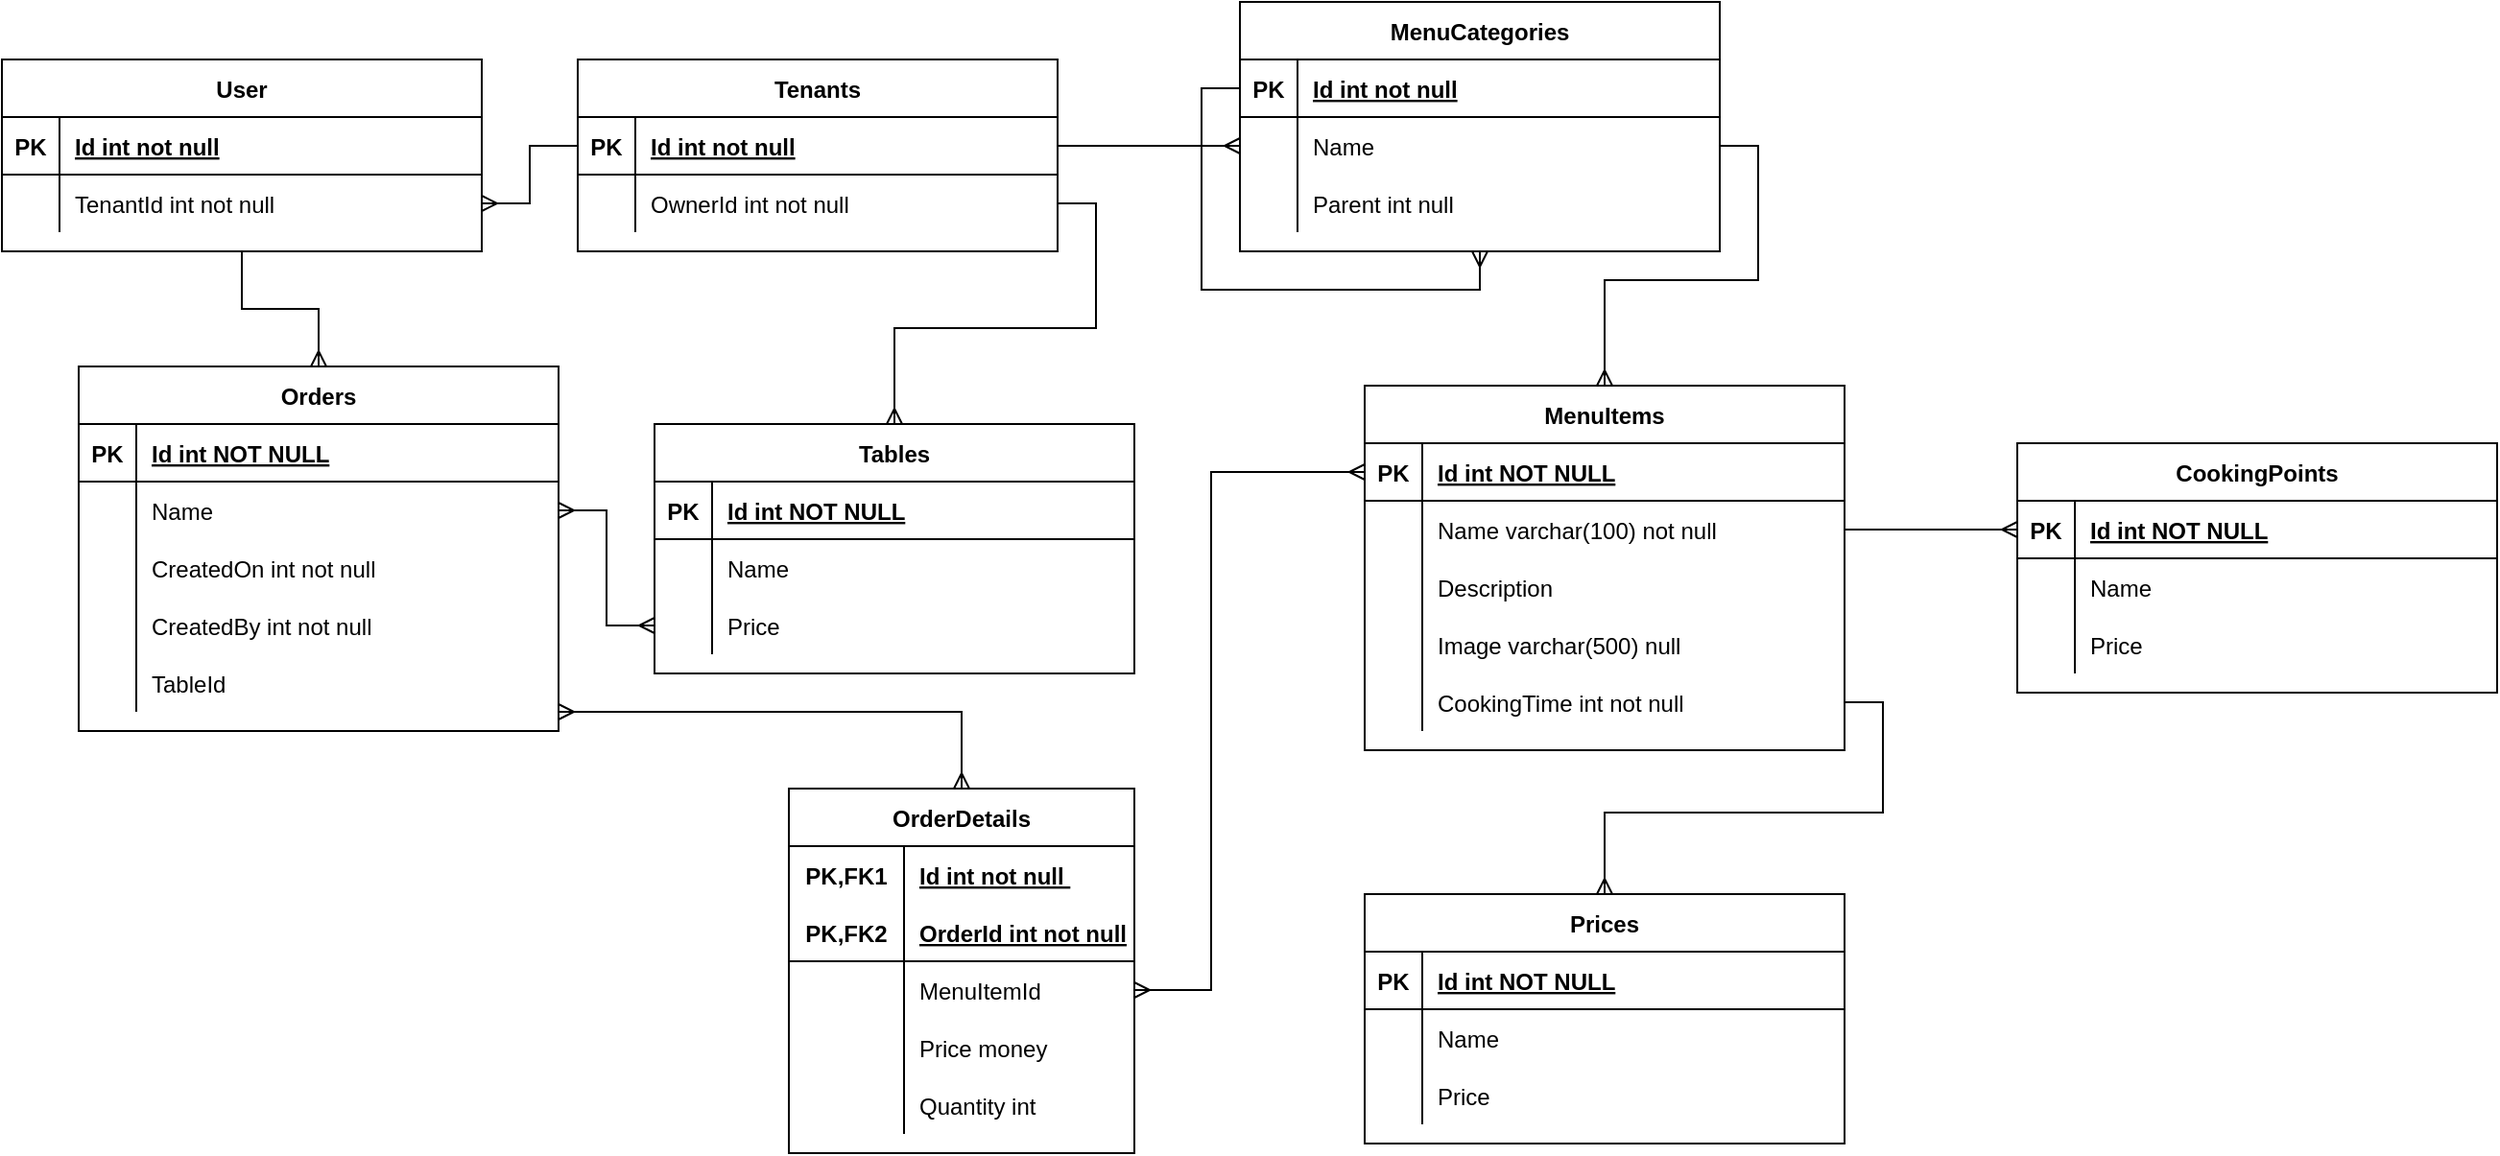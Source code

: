 <mxfile version="14.9.0" type="device"><diagram id="R2lEEEUBdFMjLlhIrx00" name="Page-1"><mxGraphModel dx="2245" dy="816" grid="1" gridSize="10" guides="1" tooltips="1" connect="1" arrows="1" fold="1" page="1" pageScale="1" pageWidth="850" pageHeight="1100" math="0" shadow="0" extFonts="Permanent Marker^https://fonts.googleapis.com/css?family=Permanent+Marker"><root><mxCell id="0"/><mxCell id="1" parent="0"/><mxCell id="C-vyLk0tnHw3VtMMgP7b-23" value="MenuItems" style="shape=table;startSize=30;container=1;collapsible=1;childLayout=tableLayout;fixedRows=1;rowLines=0;fontStyle=1;align=center;resizeLast=1;" parent="1" vertex="1"><mxGeometry x="490" y="220" width="250" height="190" as="geometry"/></mxCell><mxCell id="C-vyLk0tnHw3VtMMgP7b-24" value="" style="shape=partialRectangle;collapsible=0;dropTarget=0;pointerEvents=0;fillColor=none;points=[[0,0.5],[1,0.5]];portConstraint=eastwest;top=0;left=0;right=0;bottom=1;" parent="C-vyLk0tnHw3VtMMgP7b-23" vertex="1"><mxGeometry y="30" width="250" height="30" as="geometry"/></mxCell><mxCell id="C-vyLk0tnHw3VtMMgP7b-25" value="PK" style="shape=partialRectangle;overflow=hidden;connectable=0;fillColor=none;top=0;left=0;bottom=0;right=0;fontStyle=1;" parent="C-vyLk0tnHw3VtMMgP7b-24" vertex="1"><mxGeometry width="30" height="30" as="geometry"/></mxCell><mxCell id="C-vyLk0tnHw3VtMMgP7b-26" value="Id int NOT NULL " style="shape=partialRectangle;overflow=hidden;connectable=0;fillColor=none;top=0;left=0;bottom=0;right=0;align=left;spacingLeft=6;fontStyle=5;" parent="C-vyLk0tnHw3VtMMgP7b-24" vertex="1"><mxGeometry x="30" width="220" height="30" as="geometry"/></mxCell><mxCell id="C-vyLk0tnHw3VtMMgP7b-27" value="" style="shape=partialRectangle;collapsible=0;dropTarget=0;pointerEvents=0;fillColor=none;points=[[0,0.5],[1,0.5]];portConstraint=eastwest;top=0;left=0;right=0;bottom=0;" parent="C-vyLk0tnHw3VtMMgP7b-23" vertex="1"><mxGeometry y="60" width="250" height="30" as="geometry"/></mxCell><mxCell id="C-vyLk0tnHw3VtMMgP7b-28" value="" style="shape=partialRectangle;overflow=hidden;connectable=0;fillColor=none;top=0;left=0;bottom=0;right=0;" parent="C-vyLk0tnHw3VtMMgP7b-27" vertex="1"><mxGeometry width="30" height="30" as="geometry"/></mxCell><mxCell id="C-vyLk0tnHw3VtMMgP7b-29" value="Name varchar(100) not null" style="shape=partialRectangle;overflow=hidden;connectable=0;fillColor=none;top=0;left=0;bottom=0;right=0;align=left;spacingLeft=6;" parent="C-vyLk0tnHw3VtMMgP7b-27" vertex="1"><mxGeometry x="30" width="220" height="30" as="geometry"/></mxCell><mxCell id="rVOrzCmFOIdXaiSCGh7B-85" style="shape=partialRectangle;collapsible=0;dropTarget=0;pointerEvents=0;fillColor=none;points=[[0,0.5],[1,0.5]];portConstraint=eastwest;top=0;left=0;right=0;bottom=0;" parent="C-vyLk0tnHw3VtMMgP7b-23" vertex="1"><mxGeometry y="90" width="250" height="30" as="geometry"/></mxCell><mxCell id="rVOrzCmFOIdXaiSCGh7B-86" style="shape=partialRectangle;overflow=hidden;connectable=0;fillColor=none;top=0;left=0;bottom=0;right=0;" parent="rVOrzCmFOIdXaiSCGh7B-85" vertex="1"><mxGeometry width="30" height="30" as="geometry"/></mxCell><mxCell id="rVOrzCmFOIdXaiSCGh7B-87" value="Description" style="shape=partialRectangle;overflow=hidden;connectable=0;fillColor=none;top=0;left=0;bottom=0;right=0;align=left;spacingLeft=6;" parent="rVOrzCmFOIdXaiSCGh7B-85" vertex="1"><mxGeometry x="30" width="220" height="30" as="geometry"/></mxCell><mxCell id="rVOrzCmFOIdXaiSCGh7B-82" style="shape=partialRectangle;collapsible=0;dropTarget=0;pointerEvents=0;fillColor=none;points=[[0,0.5],[1,0.5]];portConstraint=eastwest;top=0;left=0;right=0;bottom=0;" parent="C-vyLk0tnHw3VtMMgP7b-23" vertex="1"><mxGeometry y="120" width="250" height="30" as="geometry"/></mxCell><mxCell id="rVOrzCmFOIdXaiSCGh7B-83" style="shape=partialRectangle;overflow=hidden;connectable=0;fillColor=none;top=0;left=0;bottom=0;right=0;" parent="rVOrzCmFOIdXaiSCGh7B-82" vertex="1"><mxGeometry width="30" height="30" as="geometry"/></mxCell><mxCell id="rVOrzCmFOIdXaiSCGh7B-84" value="Image varchar(500) null" style="shape=partialRectangle;overflow=hidden;connectable=0;fillColor=none;top=0;left=0;bottom=0;right=0;align=left;spacingLeft=6;" parent="rVOrzCmFOIdXaiSCGh7B-82" vertex="1"><mxGeometry x="30" width="220" height="30" as="geometry"/></mxCell><mxCell id="rVOrzCmFOIdXaiSCGh7B-69" style="shape=partialRectangle;collapsible=0;dropTarget=0;pointerEvents=0;fillColor=none;points=[[0,0.5],[1,0.5]];portConstraint=eastwest;top=0;left=0;right=0;bottom=0;" parent="C-vyLk0tnHw3VtMMgP7b-23" vertex="1"><mxGeometry y="150" width="250" height="30" as="geometry"/></mxCell><mxCell id="rVOrzCmFOIdXaiSCGh7B-70" style="shape=partialRectangle;overflow=hidden;connectable=0;fillColor=none;top=0;left=0;bottom=0;right=0;" parent="rVOrzCmFOIdXaiSCGh7B-69" vertex="1"><mxGeometry width="30" height="30" as="geometry"/></mxCell><mxCell id="rVOrzCmFOIdXaiSCGh7B-71" value="CookingTime int not null" style="shape=partialRectangle;overflow=hidden;connectable=0;fillColor=none;top=0;left=0;bottom=0;right=0;align=left;spacingLeft=6;" parent="rVOrzCmFOIdXaiSCGh7B-69" vertex="1"><mxGeometry x="30" width="220" height="30" as="geometry"/></mxCell><mxCell id="rVOrzCmFOIdXaiSCGh7B-1" value="MenuCategories" style="shape=table;startSize=30;container=1;collapsible=1;childLayout=tableLayout;fixedRows=1;rowLines=0;fontStyle=1;align=center;resizeLast=1;" parent="1" vertex="1"><mxGeometry x="425" y="20" width="250" height="130" as="geometry"/></mxCell><mxCell id="rVOrzCmFOIdXaiSCGh7B-42" style="edgeStyle=orthogonalEdgeStyle;rounded=0;orthogonalLoop=1;jettySize=auto;html=1;exitX=0;exitY=0.5;exitDx=0;exitDy=0;entryX=0.5;entryY=1;entryDx=0;entryDy=0;endArrow=ERmany;endFill=0;" parent="rVOrzCmFOIdXaiSCGh7B-1" source="rVOrzCmFOIdXaiSCGh7B-2" target="rVOrzCmFOIdXaiSCGh7B-1" edge="1"><mxGeometry relative="1" as="geometry"/></mxCell><mxCell id="rVOrzCmFOIdXaiSCGh7B-2" value="" style="shape=partialRectangle;collapsible=0;dropTarget=0;pointerEvents=0;fillColor=none;points=[[0,0.5],[1,0.5]];portConstraint=eastwest;top=0;left=0;right=0;bottom=1;" parent="rVOrzCmFOIdXaiSCGh7B-1" vertex="1"><mxGeometry y="30" width="250" height="30" as="geometry"/></mxCell><mxCell id="rVOrzCmFOIdXaiSCGh7B-3" value="PK" style="shape=partialRectangle;overflow=hidden;connectable=0;fillColor=none;top=0;left=0;bottom=0;right=0;fontStyle=1;" parent="rVOrzCmFOIdXaiSCGh7B-2" vertex="1"><mxGeometry width="30" height="30" as="geometry"/></mxCell><mxCell id="rVOrzCmFOIdXaiSCGh7B-4" value="Id int not null" style="shape=partialRectangle;overflow=hidden;connectable=0;fillColor=none;top=0;left=0;bottom=0;right=0;align=left;spacingLeft=6;fontStyle=5;" parent="rVOrzCmFOIdXaiSCGh7B-2" vertex="1"><mxGeometry x="30" width="220" height="30" as="geometry"/></mxCell><mxCell id="rVOrzCmFOIdXaiSCGh7B-5" value="" style="shape=partialRectangle;collapsible=0;dropTarget=0;pointerEvents=0;fillColor=none;points=[[0,0.5],[1,0.5]];portConstraint=eastwest;top=0;left=0;right=0;bottom=0;" parent="rVOrzCmFOIdXaiSCGh7B-1" vertex="1"><mxGeometry y="60" width="250" height="30" as="geometry"/></mxCell><mxCell id="rVOrzCmFOIdXaiSCGh7B-6" value="" style="shape=partialRectangle;overflow=hidden;connectable=0;fillColor=none;top=0;left=0;bottom=0;right=0;" parent="rVOrzCmFOIdXaiSCGh7B-5" vertex="1"><mxGeometry width="30" height="30" as="geometry"/></mxCell><mxCell id="rVOrzCmFOIdXaiSCGh7B-7" value="Name" style="shape=partialRectangle;overflow=hidden;connectable=0;fillColor=none;top=0;left=0;bottom=0;right=0;align=left;spacingLeft=6;" parent="rVOrzCmFOIdXaiSCGh7B-5" vertex="1"><mxGeometry x="30" width="220" height="30" as="geometry"/></mxCell><mxCell id="rVOrzCmFOIdXaiSCGh7B-88" style="shape=partialRectangle;collapsible=0;dropTarget=0;pointerEvents=0;fillColor=none;points=[[0,0.5],[1,0.5]];portConstraint=eastwest;top=0;left=0;right=0;bottom=0;" parent="rVOrzCmFOIdXaiSCGh7B-1" vertex="1"><mxGeometry y="90" width="250" height="30" as="geometry"/></mxCell><mxCell id="rVOrzCmFOIdXaiSCGh7B-89" style="shape=partialRectangle;overflow=hidden;connectable=0;fillColor=none;top=0;left=0;bottom=0;right=0;" parent="rVOrzCmFOIdXaiSCGh7B-88" vertex="1"><mxGeometry width="30" height="30" as="geometry"/></mxCell><mxCell id="rVOrzCmFOIdXaiSCGh7B-90" value="Parent int null" style="shape=partialRectangle;overflow=hidden;connectable=0;fillColor=none;top=0;left=0;bottom=0;right=0;align=left;spacingLeft=6;" parent="rVOrzCmFOIdXaiSCGh7B-88" vertex="1"><mxGeometry x="30" width="220" height="30" as="geometry"/></mxCell><mxCell id="rVOrzCmFOIdXaiSCGh7B-26" value="Tenants" style="shape=table;startSize=30;container=1;collapsible=1;childLayout=tableLayout;fixedRows=1;rowLines=0;fontStyle=1;align=center;resizeLast=1;" parent="1" vertex="1"><mxGeometry x="80" y="50" width="250" height="100" as="geometry"/></mxCell><mxCell id="rVOrzCmFOIdXaiSCGh7B-27" value="" style="shape=partialRectangle;collapsible=0;dropTarget=0;pointerEvents=0;fillColor=none;points=[[0,0.5],[1,0.5]];portConstraint=eastwest;top=0;left=0;right=0;bottom=1;" parent="rVOrzCmFOIdXaiSCGh7B-26" vertex="1"><mxGeometry y="30" width="250" height="30" as="geometry"/></mxCell><mxCell id="rVOrzCmFOIdXaiSCGh7B-28" value="PK" style="shape=partialRectangle;overflow=hidden;connectable=0;fillColor=none;top=0;left=0;bottom=0;right=0;fontStyle=1;" parent="rVOrzCmFOIdXaiSCGh7B-27" vertex="1"><mxGeometry width="30" height="30" as="geometry"/></mxCell><mxCell id="rVOrzCmFOIdXaiSCGh7B-29" value="Id int not null" style="shape=partialRectangle;overflow=hidden;connectable=0;fillColor=none;top=0;left=0;bottom=0;right=0;align=left;spacingLeft=6;fontStyle=5;" parent="rVOrzCmFOIdXaiSCGh7B-27" vertex="1"><mxGeometry x="30" width="220" height="30" as="geometry"/></mxCell><mxCell id="rVOrzCmFOIdXaiSCGh7B-30" value="" style="shape=partialRectangle;collapsible=0;dropTarget=0;pointerEvents=0;fillColor=none;points=[[0,0.5],[1,0.5]];portConstraint=eastwest;top=0;left=0;right=0;bottom=0;" parent="rVOrzCmFOIdXaiSCGh7B-26" vertex="1"><mxGeometry y="60" width="250" height="30" as="geometry"/></mxCell><mxCell id="rVOrzCmFOIdXaiSCGh7B-31" value="" style="shape=partialRectangle;overflow=hidden;connectable=0;fillColor=none;top=0;left=0;bottom=0;right=0;" parent="rVOrzCmFOIdXaiSCGh7B-30" vertex="1"><mxGeometry width="30" height="30" as="geometry"/></mxCell><mxCell id="rVOrzCmFOIdXaiSCGh7B-32" value="OwnerId int not null" style="shape=partialRectangle;overflow=hidden;connectable=0;fillColor=none;top=0;left=0;bottom=0;right=0;align=left;spacingLeft=6;" parent="rVOrzCmFOIdXaiSCGh7B-30" vertex="1"><mxGeometry x="30" width="220" height="30" as="geometry"/></mxCell><mxCell id="rVOrzCmFOIdXaiSCGh7B-41" style="edgeStyle=orthogonalEdgeStyle;rounded=0;orthogonalLoop=1;jettySize=auto;html=1;exitX=1;exitY=0.5;exitDx=0;exitDy=0;entryX=0.5;entryY=0;entryDx=0;entryDy=0;endArrow=ERmany;endFill=0;" parent="1" source="rVOrzCmFOIdXaiSCGh7B-5" target="C-vyLk0tnHw3VtMMgP7b-23" edge="1"><mxGeometry relative="1" as="geometry"/></mxCell><mxCell id="rVOrzCmFOIdXaiSCGh7B-45" style="edgeStyle=orthogonalEdgeStyle;rounded=0;orthogonalLoop=1;jettySize=auto;html=1;exitX=1;exitY=0.5;exitDx=0;exitDy=0;entryX=0;entryY=0.5;entryDx=0;entryDy=0;endArrow=ERmany;endFill=0;" parent="1" source="rVOrzCmFOIdXaiSCGh7B-27" target="rVOrzCmFOIdXaiSCGh7B-5" edge="1"><mxGeometry relative="1" as="geometry"/></mxCell><mxCell id="rVOrzCmFOIdXaiSCGh7B-53" value="" style="edgeStyle=orthogonalEdgeStyle;rounded=0;orthogonalLoop=1;jettySize=auto;html=1;endArrow=none;endFill=0;startArrow=ERmany;startFill=0;entryX=1;entryY=0.5;entryDx=0;entryDy=0;" parent="1" source="rVOrzCmFOIdXaiSCGh7B-46" target="rVOrzCmFOIdXaiSCGh7B-69" edge="1"><mxGeometry relative="1" as="geometry"/></mxCell><mxCell id="rVOrzCmFOIdXaiSCGh7B-46" value="Prices" style="shape=table;startSize=30;container=1;collapsible=1;childLayout=tableLayout;fixedRows=1;rowLines=0;fontStyle=1;align=center;resizeLast=1;" parent="1" vertex="1"><mxGeometry x="490" y="485" width="250" height="130" as="geometry"/></mxCell><mxCell id="rVOrzCmFOIdXaiSCGh7B-47" value="" style="shape=partialRectangle;collapsible=0;dropTarget=0;pointerEvents=0;fillColor=none;points=[[0,0.5],[1,0.5]];portConstraint=eastwest;top=0;left=0;right=0;bottom=1;" parent="rVOrzCmFOIdXaiSCGh7B-46" vertex="1"><mxGeometry y="30" width="250" height="30" as="geometry"/></mxCell><mxCell id="rVOrzCmFOIdXaiSCGh7B-48" value="PK" style="shape=partialRectangle;overflow=hidden;connectable=0;fillColor=none;top=0;left=0;bottom=0;right=0;fontStyle=1;" parent="rVOrzCmFOIdXaiSCGh7B-47" vertex="1"><mxGeometry width="30" height="30" as="geometry"/></mxCell><mxCell id="rVOrzCmFOIdXaiSCGh7B-49" value="Id int NOT NULL " style="shape=partialRectangle;overflow=hidden;connectable=0;fillColor=none;top=0;left=0;bottom=0;right=0;align=left;spacingLeft=6;fontStyle=5;" parent="rVOrzCmFOIdXaiSCGh7B-47" vertex="1"><mxGeometry x="30" width="220" height="30" as="geometry"/></mxCell><mxCell id="rVOrzCmFOIdXaiSCGh7B-50" value="" style="shape=partialRectangle;collapsible=0;dropTarget=0;pointerEvents=0;fillColor=none;points=[[0,0.5],[1,0.5]];portConstraint=eastwest;top=0;left=0;right=0;bottom=0;" parent="rVOrzCmFOIdXaiSCGh7B-46" vertex="1"><mxGeometry y="60" width="250" height="30" as="geometry"/></mxCell><mxCell id="rVOrzCmFOIdXaiSCGh7B-51" value="" style="shape=partialRectangle;overflow=hidden;connectable=0;fillColor=none;top=0;left=0;bottom=0;right=0;" parent="rVOrzCmFOIdXaiSCGh7B-50" vertex="1"><mxGeometry width="30" height="30" as="geometry"/></mxCell><mxCell id="rVOrzCmFOIdXaiSCGh7B-52" value="Name" style="shape=partialRectangle;overflow=hidden;connectable=0;fillColor=none;top=0;left=0;bottom=0;right=0;align=left;spacingLeft=6;" parent="rVOrzCmFOIdXaiSCGh7B-50" vertex="1"><mxGeometry x="30" width="220" height="30" as="geometry"/></mxCell><mxCell id="rVOrzCmFOIdXaiSCGh7B-55" style="shape=partialRectangle;collapsible=0;dropTarget=0;pointerEvents=0;fillColor=none;points=[[0,0.5],[1,0.5]];portConstraint=eastwest;top=0;left=0;right=0;bottom=0;" parent="rVOrzCmFOIdXaiSCGh7B-46" vertex="1"><mxGeometry y="90" width="250" height="30" as="geometry"/></mxCell><mxCell id="rVOrzCmFOIdXaiSCGh7B-56" style="shape=partialRectangle;overflow=hidden;connectable=0;fillColor=none;top=0;left=0;bottom=0;right=0;" parent="rVOrzCmFOIdXaiSCGh7B-55" vertex="1"><mxGeometry width="30" height="30" as="geometry"/></mxCell><mxCell id="rVOrzCmFOIdXaiSCGh7B-57" value="Price" style="shape=partialRectangle;overflow=hidden;connectable=0;fillColor=none;top=0;left=0;bottom=0;right=0;align=left;spacingLeft=6;" parent="rVOrzCmFOIdXaiSCGh7B-55" vertex="1"><mxGeometry x="30" width="220" height="30" as="geometry"/></mxCell><mxCell id="rVOrzCmFOIdXaiSCGh7B-58" value="CookingPoints" style="shape=table;startSize=30;container=1;collapsible=1;childLayout=tableLayout;fixedRows=1;rowLines=0;fontStyle=1;align=center;resizeLast=1;" parent="1" vertex="1"><mxGeometry x="830" y="250" width="250" height="130" as="geometry"/></mxCell><mxCell id="rVOrzCmFOIdXaiSCGh7B-59" value="" style="shape=partialRectangle;collapsible=0;dropTarget=0;pointerEvents=0;fillColor=none;points=[[0,0.5],[1,0.5]];portConstraint=eastwest;top=0;left=0;right=0;bottom=1;" parent="rVOrzCmFOIdXaiSCGh7B-58" vertex="1"><mxGeometry y="30" width="250" height="30" as="geometry"/></mxCell><mxCell id="rVOrzCmFOIdXaiSCGh7B-60" value="PK" style="shape=partialRectangle;overflow=hidden;connectable=0;fillColor=none;top=0;left=0;bottom=0;right=0;fontStyle=1;" parent="rVOrzCmFOIdXaiSCGh7B-59" vertex="1"><mxGeometry width="30" height="30" as="geometry"/></mxCell><mxCell id="rVOrzCmFOIdXaiSCGh7B-61" value="Id int NOT NULL " style="shape=partialRectangle;overflow=hidden;connectable=0;fillColor=none;top=0;left=0;bottom=0;right=0;align=left;spacingLeft=6;fontStyle=5;" parent="rVOrzCmFOIdXaiSCGh7B-59" vertex="1"><mxGeometry x="30" width="220" height="30" as="geometry"/></mxCell><mxCell id="rVOrzCmFOIdXaiSCGh7B-62" value="" style="shape=partialRectangle;collapsible=0;dropTarget=0;pointerEvents=0;fillColor=none;points=[[0,0.5],[1,0.5]];portConstraint=eastwest;top=0;left=0;right=0;bottom=0;" parent="rVOrzCmFOIdXaiSCGh7B-58" vertex="1"><mxGeometry y="60" width="250" height="30" as="geometry"/></mxCell><mxCell id="rVOrzCmFOIdXaiSCGh7B-63" value="" style="shape=partialRectangle;overflow=hidden;connectable=0;fillColor=none;top=0;left=0;bottom=0;right=0;" parent="rVOrzCmFOIdXaiSCGh7B-62" vertex="1"><mxGeometry width="30" height="30" as="geometry"/></mxCell><mxCell id="rVOrzCmFOIdXaiSCGh7B-64" value="Name" style="shape=partialRectangle;overflow=hidden;connectable=0;fillColor=none;top=0;left=0;bottom=0;right=0;align=left;spacingLeft=6;" parent="rVOrzCmFOIdXaiSCGh7B-62" vertex="1"><mxGeometry x="30" width="220" height="30" as="geometry"/></mxCell><mxCell id="rVOrzCmFOIdXaiSCGh7B-65" style="shape=partialRectangle;collapsible=0;dropTarget=0;pointerEvents=0;fillColor=none;points=[[0,0.5],[1,0.5]];portConstraint=eastwest;top=0;left=0;right=0;bottom=0;" parent="rVOrzCmFOIdXaiSCGh7B-58" vertex="1"><mxGeometry y="90" width="250" height="30" as="geometry"/></mxCell><mxCell id="rVOrzCmFOIdXaiSCGh7B-66" style="shape=partialRectangle;overflow=hidden;connectable=0;fillColor=none;top=0;left=0;bottom=0;right=0;" parent="rVOrzCmFOIdXaiSCGh7B-65" vertex="1"><mxGeometry width="30" height="30" as="geometry"/></mxCell><mxCell id="rVOrzCmFOIdXaiSCGh7B-67" value="Price" style="shape=partialRectangle;overflow=hidden;connectable=0;fillColor=none;top=0;left=0;bottom=0;right=0;align=left;spacingLeft=6;" parent="rVOrzCmFOIdXaiSCGh7B-65" vertex="1"><mxGeometry x="30" width="220" height="30" as="geometry"/></mxCell><mxCell id="rVOrzCmFOIdXaiSCGh7B-68" style="edgeStyle=orthogonalEdgeStyle;rounded=0;orthogonalLoop=1;jettySize=auto;html=1;exitX=0;exitY=0.5;exitDx=0;exitDy=0;entryX=1;entryY=0.5;entryDx=0;entryDy=0;startArrow=ERmany;startFill=0;endArrow=none;endFill=0;" parent="1" source="rVOrzCmFOIdXaiSCGh7B-59" target="C-vyLk0tnHw3VtMMgP7b-27" edge="1"><mxGeometry relative="1" as="geometry"><Array as="points"><mxPoint x="820" y="295"/><mxPoint x="820" y="295"/></Array></mxGeometry></mxCell><mxCell id="rVOrzCmFOIdXaiSCGh7B-91" value="User" style="shape=table;startSize=30;container=1;collapsible=1;childLayout=tableLayout;fixedRows=1;rowLines=0;fontStyle=1;align=center;resizeLast=1;" parent="1" vertex="1"><mxGeometry x="-220" y="50" width="250" height="100" as="geometry"/></mxCell><mxCell id="rVOrzCmFOIdXaiSCGh7B-92" value="" style="shape=partialRectangle;collapsible=0;dropTarget=0;pointerEvents=0;fillColor=none;points=[[0,0.5],[1,0.5]];portConstraint=eastwest;top=0;left=0;right=0;bottom=1;" parent="rVOrzCmFOIdXaiSCGh7B-91" vertex="1"><mxGeometry y="30" width="250" height="30" as="geometry"/></mxCell><mxCell id="rVOrzCmFOIdXaiSCGh7B-93" value="PK" style="shape=partialRectangle;overflow=hidden;connectable=0;fillColor=none;top=0;left=0;bottom=0;right=0;fontStyle=1;" parent="rVOrzCmFOIdXaiSCGh7B-92" vertex="1"><mxGeometry width="30" height="30" as="geometry"/></mxCell><mxCell id="rVOrzCmFOIdXaiSCGh7B-94" value="Id int not null" style="shape=partialRectangle;overflow=hidden;connectable=0;fillColor=none;top=0;left=0;bottom=0;right=0;align=left;spacingLeft=6;fontStyle=5;" parent="rVOrzCmFOIdXaiSCGh7B-92" vertex="1"><mxGeometry x="30" width="220" height="30" as="geometry"/></mxCell><mxCell id="rVOrzCmFOIdXaiSCGh7B-95" value="" style="shape=partialRectangle;collapsible=0;dropTarget=0;pointerEvents=0;fillColor=none;points=[[0,0.5],[1,0.5]];portConstraint=eastwest;top=0;left=0;right=0;bottom=0;" parent="rVOrzCmFOIdXaiSCGh7B-91" vertex="1"><mxGeometry y="60" width="250" height="30" as="geometry"/></mxCell><mxCell id="rVOrzCmFOIdXaiSCGh7B-96" value="" style="shape=partialRectangle;overflow=hidden;connectable=0;fillColor=none;top=0;left=0;bottom=0;right=0;" parent="rVOrzCmFOIdXaiSCGh7B-95" vertex="1"><mxGeometry width="30" height="30" as="geometry"/></mxCell><mxCell id="rVOrzCmFOIdXaiSCGh7B-97" value="TenantId int not null" style="shape=partialRectangle;overflow=hidden;connectable=0;fillColor=none;top=0;left=0;bottom=0;right=0;align=left;spacingLeft=6;" parent="rVOrzCmFOIdXaiSCGh7B-95" vertex="1"><mxGeometry x="30" width="220" height="30" as="geometry"/></mxCell><mxCell id="rVOrzCmFOIdXaiSCGh7B-98" style="edgeStyle=orthogonalEdgeStyle;rounded=0;orthogonalLoop=1;jettySize=auto;html=1;exitX=1;exitY=0.5;exitDx=0;exitDy=0;entryX=0;entryY=0.5;entryDx=0;entryDy=0;startArrow=ERmany;startFill=0;endArrow=none;endFill=0;" parent="1" source="rVOrzCmFOIdXaiSCGh7B-95" target="rVOrzCmFOIdXaiSCGh7B-27" edge="1"><mxGeometry relative="1" as="geometry"/></mxCell><mxCell id="rVOrzCmFOIdXaiSCGh7B-109" value="" style="edgeStyle=orthogonalEdgeStyle;rounded=0;orthogonalLoop=1;jettySize=auto;html=1;startArrow=ERmany;startFill=0;endArrow=none;endFill=0;" parent="1" source="rVOrzCmFOIdXaiSCGh7B-99" target="rVOrzCmFOIdXaiSCGh7B-30" edge="1"><mxGeometry relative="1" as="geometry"/></mxCell><mxCell id="rVOrzCmFOIdXaiSCGh7B-99" value="Tables" style="shape=table;startSize=30;container=1;collapsible=1;childLayout=tableLayout;fixedRows=1;rowLines=0;fontStyle=1;align=center;resizeLast=1;" parent="1" vertex="1"><mxGeometry x="120" y="240" width="250" height="130" as="geometry"/></mxCell><mxCell id="rVOrzCmFOIdXaiSCGh7B-100" value="" style="shape=partialRectangle;collapsible=0;dropTarget=0;pointerEvents=0;fillColor=none;points=[[0,0.5],[1,0.5]];portConstraint=eastwest;top=0;left=0;right=0;bottom=1;" parent="rVOrzCmFOIdXaiSCGh7B-99" vertex="1"><mxGeometry y="30" width="250" height="30" as="geometry"/></mxCell><mxCell id="rVOrzCmFOIdXaiSCGh7B-101" value="PK" style="shape=partialRectangle;overflow=hidden;connectable=0;fillColor=none;top=0;left=0;bottom=0;right=0;fontStyle=1;" parent="rVOrzCmFOIdXaiSCGh7B-100" vertex="1"><mxGeometry width="30" height="30" as="geometry"/></mxCell><mxCell id="rVOrzCmFOIdXaiSCGh7B-102" value="Id int NOT NULL " style="shape=partialRectangle;overflow=hidden;connectable=0;fillColor=none;top=0;left=0;bottom=0;right=0;align=left;spacingLeft=6;fontStyle=5;" parent="rVOrzCmFOIdXaiSCGh7B-100" vertex="1"><mxGeometry x="30" width="220" height="30" as="geometry"/></mxCell><mxCell id="rVOrzCmFOIdXaiSCGh7B-103" value="" style="shape=partialRectangle;collapsible=0;dropTarget=0;pointerEvents=0;fillColor=none;points=[[0,0.5],[1,0.5]];portConstraint=eastwest;top=0;left=0;right=0;bottom=0;" parent="rVOrzCmFOIdXaiSCGh7B-99" vertex="1"><mxGeometry y="60" width="250" height="30" as="geometry"/></mxCell><mxCell id="rVOrzCmFOIdXaiSCGh7B-104" value="" style="shape=partialRectangle;overflow=hidden;connectable=0;fillColor=none;top=0;left=0;bottom=0;right=0;" parent="rVOrzCmFOIdXaiSCGh7B-103" vertex="1"><mxGeometry width="30" height="30" as="geometry"/></mxCell><mxCell id="rVOrzCmFOIdXaiSCGh7B-105" value="Name" style="shape=partialRectangle;overflow=hidden;connectable=0;fillColor=none;top=0;left=0;bottom=0;right=0;align=left;spacingLeft=6;" parent="rVOrzCmFOIdXaiSCGh7B-103" vertex="1"><mxGeometry x="30" width="220" height="30" as="geometry"/></mxCell><mxCell id="rVOrzCmFOIdXaiSCGh7B-106" style="shape=partialRectangle;collapsible=0;dropTarget=0;pointerEvents=0;fillColor=none;points=[[0,0.5],[1,0.5]];portConstraint=eastwest;top=0;left=0;right=0;bottom=0;" parent="rVOrzCmFOIdXaiSCGh7B-99" vertex="1"><mxGeometry y="90" width="250" height="30" as="geometry"/></mxCell><mxCell id="rVOrzCmFOIdXaiSCGh7B-107" style="shape=partialRectangle;overflow=hidden;connectable=0;fillColor=none;top=0;left=0;bottom=0;right=0;" parent="rVOrzCmFOIdXaiSCGh7B-106" vertex="1"><mxGeometry width="30" height="30" as="geometry"/></mxCell><mxCell id="rVOrzCmFOIdXaiSCGh7B-108" value="Price" style="shape=partialRectangle;overflow=hidden;connectable=0;fillColor=none;top=0;left=0;bottom=0;right=0;align=left;spacingLeft=6;" parent="rVOrzCmFOIdXaiSCGh7B-106" vertex="1"><mxGeometry x="30" width="220" height="30" as="geometry"/></mxCell><mxCell id="rVOrzCmFOIdXaiSCGh7B-136" value="" style="edgeStyle=orthogonalEdgeStyle;rounded=0;orthogonalLoop=1;jettySize=auto;html=1;startArrow=ERmany;startFill=0;endArrow=none;endFill=0;entryX=0.5;entryY=1;entryDx=0;entryDy=0;" parent="1" source="rVOrzCmFOIdXaiSCGh7B-110" target="rVOrzCmFOIdXaiSCGh7B-91" edge="1"><mxGeometry relative="1" as="geometry"><mxPoint x="-20" y="160" as="targetPoint"/></mxGeometry></mxCell><mxCell id="rVOrzCmFOIdXaiSCGh7B-110" value="Orders" style="shape=table;startSize=30;container=1;collapsible=1;childLayout=tableLayout;fixedRows=1;rowLines=0;fontStyle=1;align=center;resizeLast=1;" parent="1" vertex="1"><mxGeometry x="-180" y="210" width="250" height="190" as="geometry"/></mxCell><mxCell id="rVOrzCmFOIdXaiSCGh7B-111" value="" style="shape=partialRectangle;collapsible=0;dropTarget=0;pointerEvents=0;fillColor=none;points=[[0,0.5],[1,0.5]];portConstraint=eastwest;top=0;left=0;right=0;bottom=1;" parent="rVOrzCmFOIdXaiSCGh7B-110" vertex="1"><mxGeometry y="30" width="250" height="30" as="geometry"/></mxCell><mxCell id="rVOrzCmFOIdXaiSCGh7B-112" value="PK" style="shape=partialRectangle;overflow=hidden;connectable=0;fillColor=none;top=0;left=0;bottom=0;right=0;fontStyle=1;" parent="rVOrzCmFOIdXaiSCGh7B-111" vertex="1"><mxGeometry width="30" height="30" as="geometry"/></mxCell><mxCell id="rVOrzCmFOIdXaiSCGh7B-113" value="Id int NOT NULL " style="shape=partialRectangle;overflow=hidden;connectable=0;fillColor=none;top=0;left=0;bottom=0;right=0;align=left;spacingLeft=6;fontStyle=5;" parent="rVOrzCmFOIdXaiSCGh7B-111" vertex="1"><mxGeometry x="30" width="220" height="30" as="geometry"/></mxCell><mxCell id="rVOrzCmFOIdXaiSCGh7B-114" value="" style="shape=partialRectangle;collapsible=0;dropTarget=0;pointerEvents=0;fillColor=none;points=[[0,0.5],[1,0.5]];portConstraint=eastwest;top=0;left=0;right=0;bottom=0;" parent="rVOrzCmFOIdXaiSCGh7B-110" vertex="1"><mxGeometry y="60" width="250" height="30" as="geometry"/></mxCell><mxCell id="rVOrzCmFOIdXaiSCGh7B-115" value="" style="shape=partialRectangle;overflow=hidden;connectable=0;fillColor=none;top=0;left=0;bottom=0;right=0;" parent="rVOrzCmFOIdXaiSCGh7B-114" vertex="1"><mxGeometry width="30" height="30" as="geometry"/></mxCell><mxCell id="rVOrzCmFOIdXaiSCGh7B-116" value="Name" style="shape=partialRectangle;overflow=hidden;connectable=0;fillColor=none;top=0;left=0;bottom=0;right=0;align=left;spacingLeft=6;" parent="rVOrzCmFOIdXaiSCGh7B-114" vertex="1"><mxGeometry x="30" width="220" height="30" as="geometry"/></mxCell><mxCell id="rVOrzCmFOIdXaiSCGh7B-117" style="shape=partialRectangle;collapsible=0;dropTarget=0;pointerEvents=0;fillColor=none;points=[[0,0.5],[1,0.5]];portConstraint=eastwest;top=0;left=0;right=0;bottom=0;" parent="rVOrzCmFOIdXaiSCGh7B-110" vertex="1"><mxGeometry y="90" width="250" height="30" as="geometry"/></mxCell><mxCell id="rVOrzCmFOIdXaiSCGh7B-118" style="shape=partialRectangle;overflow=hidden;connectable=0;fillColor=none;top=0;left=0;bottom=0;right=0;" parent="rVOrzCmFOIdXaiSCGh7B-117" vertex="1"><mxGeometry width="30" height="30" as="geometry"/></mxCell><mxCell id="rVOrzCmFOIdXaiSCGh7B-119" value="CreatedOn int not null" style="shape=partialRectangle;overflow=hidden;connectable=0;fillColor=none;top=0;left=0;bottom=0;right=0;align=left;spacingLeft=6;" parent="rVOrzCmFOIdXaiSCGh7B-117" vertex="1"><mxGeometry x="30" width="220" height="30" as="geometry"/></mxCell><mxCell id="rVOrzCmFOIdXaiSCGh7B-120" style="shape=partialRectangle;collapsible=0;dropTarget=0;pointerEvents=0;fillColor=none;points=[[0,0.5],[1,0.5]];portConstraint=eastwest;top=0;left=0;right=0;bottom=0;" parent="rVOrzCmFOIdXaiSCGh7B-110" vertex="1"><mxGeometry y="120" width="250" height="30" as="geometry"/></mxCell><mxCell id="rVOrzCmFOIdXaiSCGh7B-121" style="shape=partialRectangle;overflow=hidden;connectable=0;fillColor=none;top=0;left=0;bottom=0;right=0;" parent="rVOrzCmFOIdXaiSCGh7B-120" vertex="1"><mxGeometry width="30" height="30" as="geometry"/></mxCell><mxCell id="rVOrzCmFOIdXaiSCGh7B-122" value="CreatedBy int not null" style="shape=partialRectangle;overflow=hidden;connectable=0;fillColor=none;top=0;left=0;bottom=0;right=0;align=left;spacingLeft=6;" parent="rVOrzCmFOIdXaiSCGh7B-120" vertex="1"><mxGeometry x="30" width="220" height="30" as="geometry"/></mxCell><mxCell id="rVOrzCmFOIdXaiSCGh7B-138" style="shape=partialRectangle;collapsible=0;dropTarget=0;pointerEvents=0;fillColor=none;points=[[0,0.5],[1,0.5]];portConstraint=eastwest;top=0;left=0;right=0;bottom=0;" parent="rVOrzCmFOIdXaiSCGh7B-110" vertex="1"><mxGeometry y="150" width="250" height="30" as="geometry"/></mxCell><mxCell id="rVOrzCmFOIdXaiSCGh7B-139" style="shape=partialRectangle;overflow=hidden;connectable=0;fillColor=none;top=0;left=0;bottom=0;right=0;" parent="rVOrzCmFOIdXaiSCGh7B-138" vertex="1"><mxGeometry width="30" height="30" as="geometry"/></mxCell><mxCell id="rVOrzCmFOIdXaiSCGh7B-140" value="TableId" style="shape=partialRectangle;overflow=hidden;connectable=0;fillColor=none;top=0;left=0;bottom=0;right=0;align=left;spacingLeft=6;" parent="rVOrzCmFOIdXaiSCGh7B-138" vertex="1"><mxGeometry x="30" width="220" height="30" as="geometry"/></mxCell><mxCell id="rVOrzCmFOIdXaiSCGh7B-141" value="" style="edgeStyle=orthogonalEdgeStyle;rounded=0;orthogonalLoop=1;jettySize=auto;html=1;startArrow=ERmany;startFill=0;endArrow=ERmany;endFill=0;exitX=0.5;exitY=0;exitDx=0;exitDy=0;" parent="1" source="rVOrzCmFOIdXaiSCGh7B-145" target="rVOrzCmFOIdXaiSCGh7B-138" edge="1"><mxGeometry relative="1" as="geometry"><mxPoint x="-55" y="440" as="sourcePoint"/><Array as="points"><mxPoint x="280" y="390"/></Array></mxGeometry></mxCell><mxCell id="rVOrzCmFOIdXaiSCGh7B-137" value="" style="edgeStyle=orthogonalEdgeStyle;rounded=0;orthogonalLoop=1;jettySize=auto;html=1;startArrow=ERmany;startFill=0;endArrow=ERmany;endFill=0;" parent="1" source="rVOrzCmFOIdXaiSCGh7B-114" target="rVOrzCmFOIdXaiSCGh7B-106" edge="1"><mxGeometry relative="1" as="geometry"/></mxCell><mxCell id="rVOrzCmFOIdXaiSCGh7B-145" value="OrderDetails" style="shape=table;startSize=30;container=1;collapsible=1;childLayout=tableLayout;fixedRows=1;rowLines=0;fontStyle=1;align=center;resizeLast=1;" parent="1" vertex="1"><mxGeometry x="190" y="430" width="180" height="190" as="geometry"/></mxCell><mxCell id="rVOrzCmFOIdXaiSCGh7B-146" value="" style="shape=partialRectangle;collapsible=0;dropTarget=0;pointerEvents=0;fillColor=none;top=0;left=0;bottom=0;right=0;points=[[0,0.5],[1,0.5]];portConstraint=eastwest;" parent="rVOrzCmFOIdXaiSCGh7B-145" vertex="1"><mxGeometry y="30" width="180" height="30" as="geometry"/></mxCell><mxCell id="rVOrzCmFOIdXaiSCGh7B-147" value="PK,FK1" style="shape=partialRectangle;connectable=0;fillColor=none;top=0;left=0;bottom=0;right=0;fontStyle=1;overflow=hidden;" parent="rVOrzCmFOIdXaiSCGh7B-146" vertex="1"><mxGeometry width="60" height="30" as="geometry"/></mxCell><mxCell id="rVOrzCmFOIdXaiSCGh7B-148" value="Id int not null " style="shape=partialRectangle;connectable=0;fillColor=none;top=0;left=0;bottom=0;right=0;align=left;spacingLeft=6;fontStyle=5;overflow=hidden;" parent="rVOrzCmFOIdXaiSCGh7B-146" vertex="1"><mxGeometry x="60" width="120" height="30" as="geometry"/></mxCell><mxCell id="rVOrzCmFOIdXaiSCGh7B-149" value="" style="shape=partialRectangle;collapsible=0;dropTarget=0;pointerEvents=0;fillColor=none;top=0;left=0;bottom=1;right=0;points=[[0,0.5],[1,0.5]];portConstraint=eastwest;" parent="rVOrzCmFOIdXaiSCGh7B-145" vertex="1"><mxGeometry y="60" width="180" height="30" as="geometry"/></mxCell><mxCell id="rVOrzCmFOIdXaiSCGh7B-150" value="PK,FK2" style="shape=partialRectangle;connectable=0;fillColor=none;top=0;left=0;bottom=0;right=0;fontStyle=1;overflow=hidden;" parent="rVOrzCmFOIdXaiSCGh7B-149" vertex="1"><mxGeometry width="60" height="30" as="geometry"/></mxCell><mxCell id="rVOrzCmFOIdXaiSCGh7B-151" value="OrderId int not null" style="shape=partialRectangle;connectable=0;fillColor=none;top=0;left=0;bottom=0;right=0;align=left;spacingLeft=6;fontStyle=5;overflow=hidden;" parent="rVOrzCmFOIdXaiSCGh7B-149" vertex="1"><mxGeometry x="60" width="120" height="30" as="geometry"/></mxCell><mxCell id="rVOrzCmFOIdXaiSCGh7B-152" value="" style="shape=partialRectangle;collapsible=0;dropTarget=0;pointerEvents=0;fillColor=none;top=0;left=0;bottom=0;right=0;points=[[0,0.5],[1,0.5]];portConstraint=eastwest;" parent="rVOrzCmFOIdXaiSCGh7B-145" vertex="1"><mxGeometry y="90" width="180" height="30" as="geometry"/></mxCell><mxCell id="rVOrzCmFOIdXaiSCGh7B-153" value="" style="shape=partialRectangle;connectable=0;fillColor=none;top=0;left=0;bottom=0;right=0;editable=1;overflow=hidden;" parent="rVOrzCmFOIdXaiSCGh7B-152" vertex="1"><mxGeometry width="60" height="30" as="geometry"/></mxCell><mxCell id="rVOrzCmFOIdXaiSCGh7B-154" value="MenuItemId" style="shape=partialRectangle;connectable=0;fillColor=none;top=0;left=0;bottom=0;right=0;align=left;spacingLeft=6;overflow=hidden;" parent="rVOrzCmFOIdXaiSCGh7B-152" vertex="1"><mxGeometry x="60" width="120" height="30" as="geometry"/></mxCell><mxCell id="rVOrzCmFOIdXaiSCGh7B-158" style="shape=partialRectangle;collapsible=0;dropTarget=0;pointerEvents=0;fillColor=none;top=0;left=0;bottom=0;right=0;points=[[0,0.5],[1,0.5]];portConstraint=eastwest;" parent="rVOrzCmFOIdXaiSCGh7B-145" vertex="1"><mxGeometry y="120" width="180" height="30" as="geometry"/></mxCell><mxCell id="rVOrzCmFOIdXaiSCGh7B-159" style="shape=partialRectangle;connectable=0;fillColor=none;top=0;left=0;bottom=0;right=0;editable=1;overflow=hidden;" parent="rVOrzCmFOIdXaiSCGh7B-158" vertex="1"><mxGeometry width="60" height="30" as="geometry"/></mxCell><mxCell id="rVOrzCmFOIdXaiSCGh7B-160" value="Price money" style="shape=partialRectangle;connectable=0;fillColor=none;top=0;left=0;bottom=0;right=0;align=left;spacingLeft=6;overflow=hidden;" parent="rVOrzCmFOIdXaiSCGh7B-158" vertex="1"><mxGeometry x="60" width="120" height="30" as="geometry"/></mxCell><mxCell id="rVOrzCmFOIdXaiSCGh7B-155" value="" style="shape=partialRectangle;collapsible=0;dropTarget=0;pointerEvents=0;fillColor=none;top=0;left=0;bottom=0;right=0;points=[[0,0.5],[1,0.5]];portConstraint=eastwest;" parent="rVOrzCmFOIdXaiSCGh7B-145" vertex="1"><mxGeometry y="150" width="180" height="30" as="geometry"/></mxCell><mxCell id="rVOrzCmFOIdXaiSCGh7B-156" value="" style="shape=partialRectangle;connectable=0;fillColor=none;top=0;left=0;bottom=0;right=0;editable=1;overflow=hidden;" parent="rVOrzCmFOIdXaiSCGh7B-155" vertex="1"><mxGeometry width="60" height="30" as="geometry"/></mxCell><mxCell id="rVOrzCmFOIdXaiSCGh7B-157" value="Quantity int" style="shape=partialRectangle;connectable=0;fillColor=none;top=0;left=0;bottom=0;right=0;align=left;spacingLeft=6;overflow=hidden;" parent="rVOrzCmFOIdXaiSCGh7B-155" vertex="1"><mxGeometry x="60" width="120" height="30" as="geometry"/></mxCell><mxCell id="rVOrzCmFOIdXaiSCGh7B-165" style="edgeStyle=orthogonalEdgeStyle;rounded=0;orthogonalLoop=1;jettySize=auto;html=1;exitX=1;exitY=0.5;exitDx=0;exitDy=0;entryX=0;entryY=0.5;entryDx=0;entryDy=0;startArrow=ERmany;startFill=0;endArrow=ERmany;endFill=0;" parent="1" source="rVOrzCmFOIdXaiSCGh7B-152" target="C-vyLk0tnHw3VtMMgP7b-24" edge="1"><mxGeometry relative="1" as="geometry"><Array as="points"><mxPoint x="410" y="535"/><mxPoint x="410" y="265"/></Array></mxGeometry></mxCell></root></mxGraphModel></diagram></mxfile>